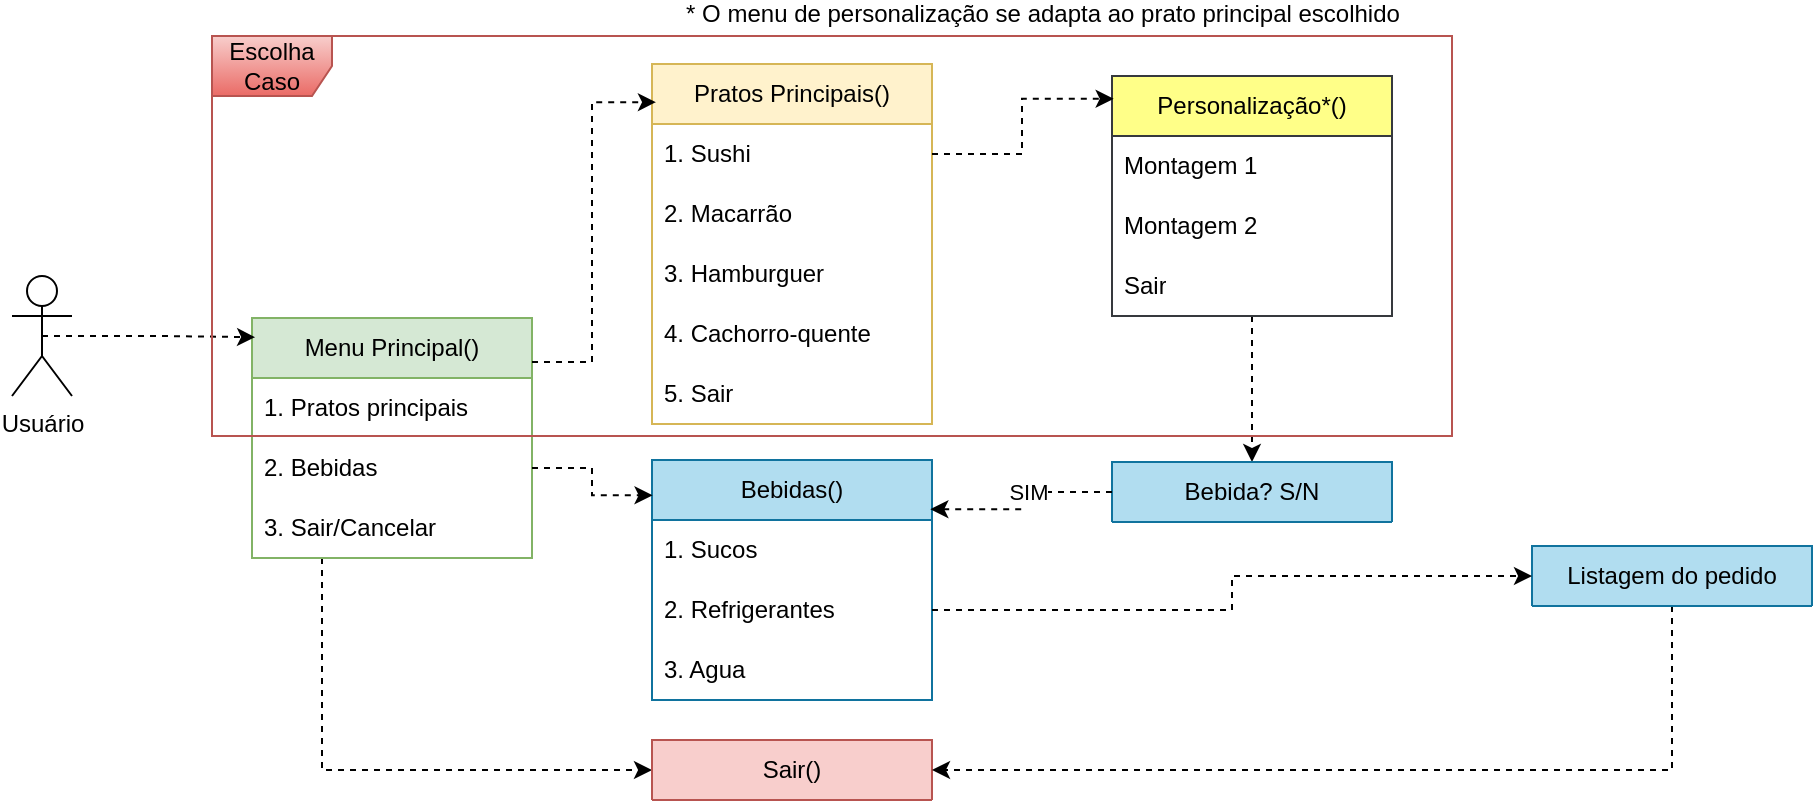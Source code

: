 <mxfile version="21.7.5" type="device">
  <diagram name="Fluxo geral" id="TeH6VJrooxFwAbJSuoHN">
    <mxGraphModel dx="1051" dy="1722" grid="1" gridSize="10" guides="1" tooltips="1" connect="1" arrows="1" fold="1" page="1" pageScale="1" pageWidth="827" pageHeight="1169" background="#ffffff" math="0" shadow="0">
      <root>
        <mxCell id="0" />
        <mxCell id="1" parent="0" />
        <mxCell id="RJkcsbBOVtp3u88Bgt01-1" value="Usuário" style="shape=umlActor;verticalLabelPosition=bottom;verticalAlign=top;html=1;outlineConnect=0;" vertex="1" parent="1">
          <mxGeometry x="40" y="125" width="30" height="60" as="geometry" />
        </mxCell>
        <mxCell id="RJkcsbBOVtp3u88Bgt01-26" style="edgeStyle=orthogonalEdgeStyle;rounded=0;orthogonalLoop=1;jettySize=auto;html=1;exitX=0.25;exitY=1;exitDx=0;exitDy=0;entryX=0;entryY=0.5;entryDx=0;entryDy=0;dashed=1;" edge="1" parent="1" source="RJkcsbBOVtp3u88Bgt01-2" target="RJkcsbBOVtp3u88Bgt01-21">
          <mxGeometry relative="1" as="geometry" />
        </mxCell>
        <mxCell id="RJkcsbBOVtp3u88Bgt01-2" value="Menu Principal()" style="swimlane;fontStyle=0;childLayout=stackLayout;horizontal=1;startSize=30;horizontalStack=0;resizeParent=1;resizeParentMax=0;resizeLast=0;collapsible=1;marginBottom=0;whiteSpace=wrap;html=1;fillColor=#d5e8d4;strokeColor=#82b366;" vertex="1" parent="1">
          <mxGeometry x="160" y="146" width="140" height="120" as="geometry" />
        </mxCell>
        <mxCell id="RJkcsbBOVtp3u88Bgt01-3" value="1. Pratos principais" style="text;strokeColor=none;fillColor=none;align=left;verticalAlign=middle;spacingLeft=4;spacingRight=4;overflow=hidden;points=[[0,0.5],[1,0.5]];portConstraint=eastwest;rotatable=0;whiteSpace=wrap;html=1;" vertex="1" parent="RJkcsbBOVtp3u88Bgt01-2">
          <mxGeometry y="30" width="140" height="30" as="geometry" />
        </mxCell>
        <mxCell id="RJkcsbBOVtp3u88Bgt01-4" value="2. Bebidas" style="text;strokeColor=none;fillColor=none;align=left;verticalAlign=middle;spacingLeft=4;spacingRight=4;overflow=hidden;points=[[0,0.5],[1,0.5]];portConstraint=eastwest;rotatable=0;whiteSpace=wrap;html=1;" vertex="1" parent="RJkcsbBOVtp3u88Bgt01-2">
          <mxGeometry y="60" width="140" height="30" as="geometry" />
        </mxCell>
        <mxCell id="RJkcsbBOVtp3u88Bgt01-5" value="3. Sair/Cancelar" style="text;strokeColor=none;fillColor=none;align=left;verticalAlign=middle;spacingLeft=4;spacingRight=4;overflow=hidden;points=[[0,0.5],[1,0.5]];portConstraint=eastwest;rotatable=0;whiteSpace=wrap;html=1;" vertex="1" parent="RJkcsbBOVtp3u88Bgt01-2">
          <mxGeometry y="90" width="140" height="30" as="geometry" />
        </mxCell>
        <mxCell id="RJkcsbBOVtp3u88Bgt01-7" value="Pratos Principais()" style="swimlane;fontStyle=0;childLayout=stackLayout;horizontal=1;startSize=30;horizontalStack=0;resizeParent=1;resizeParentMax=0;resizeLast=0;collapsible=1;marginBottom=0;whiteSpace=wrap;html=1;fillColor=#fff2cc;strokeColor=#d6b656;" vertex="1" parent="1">
          <mxGeometry x="360" y="19" width="140" height="180" as="geometry" />
        </mxCell>
        <mxCell id="RJkcsbBOVtp3u88Bgt01-8" value="1. Sushi" style="text;strokeColor=none;fillColor=none;align=left;verticalAlign=middle;spacingLeft=4;spacingRight=4;overflow=hidden;points=[[0,0.5],[1,0.5]];portConstraint=eastwest;rotatable=0;whiteSpace=wrap;html=1;" vertex="1" parent="RJkcsbBOVtp3u88Bgt01-7">
          <mxGeometry y="30" width="140" height="30" as="geometry" />
        </mxCell>
        <mxCell id="RJkcsbBOVtp3u88Bgt01-9" value="2. Macarrão" style="text;strokeColor=none;fillColor=none;align=left;verticalAlign=middle;spacingLeft=4;spacingRight=4;overflow=hidden;points=[[0,0.5],[1,0.5]];portConstraint=eastwest;rotatable=0;whiteSpace=wrap;html=1;" vertex="1" parent="RJkcsbBOVtp3u88Bgt01-7">
          <mxGeometry y="60" width="140" height="30" as="geometry" />
        </mxCell>
        <mxCell id="RJkcsbBOVtp3u88Bgt01-10" value="3. Hamburguer" style="text;strokeColor=none;fillColor=none;align=left;verticalAlign=middle;spacingLeft=4;spacingRight=4;overflow=hidden;points=[[0,0.5],[1,0.5]];portConstraint=eastwest;rotatable=0;whiteSpace=wrap;html=1;" vertex="1" parent="RJkcsbBOVtp3u88Bgt01-7">
          <mxGeometry y="90" width="140" height="30" as="geometry" />
        </mxCell>
        <mxCell id="RJkcsbBOVtp3u88Bgt01-13" value="4. Cachorro-quente" style="text;strokeColor=none;fillColor=none;align=left;verticalAlign=middle;spacingLeft=4;spacingRight=4;overflow=hidden;points=[[0,0.5],[1,0.5]];portConstraint=eastwest;rotatable=0;whiteSpace=wrap;html=1;" vertex="1" parent="RJkcsbBOVtp3u88Bgt01-7">
          <mxGeometry y="120" width="140" height="30" as="geometry" />
        </mxCell>
        <mxCell id="RJkcsbBOVtp3u88Bgt01-69" value="5. Sair" style="text;strokeColor=none;fillColor=none;align=left;verticalAlign=middle;spacingLeft=4;spacingRight=4;overflow=hidden;points=[[0,0.5],[1,0.5]];portConstraint=eastwest;rotatable=0;whiteSpace=wrap;html=1;" vertex="1" parent="RJkcsbBOVtp3u88Bgt01-7">
          <mxGeometry y="150" width="140" height="30" as="geometry" />
        </mxCell>
        <mxCell id="RJkcsbBOVtp3u88Bgt01-14" value="Bebidas()" style="swimlane;fontStyle=0;childLayout=stackLayout;horizontal=1;startSize=30;horizontalStack=0;resizeParent=1;resizeParentMax=0;resizeLast=0;collapsible=1;marginBottom=0;whiteSpace=wrap;html=1;fillColor=#b1ddf0;strokeColor=#10739e;" vertex="1" parent="1">
          <mxGeometry x="360" y="217" width="140" height="120" as="geometry" />
        </mxCell>
        <mxCell id="RJkcsbBOVtp3u88Bgt01-15" value="1. Sucos" style="text;strokeColor=none;fillColor=none;align=left;verticalAlign=middle;spacingLeft=4;spacingRight=4;overflow=hidden;points=[[0,0.5],[1,0.5]];portConstraint=eastwest;rotatable=0;whiteSpace=wrap;html=1;" vertex="1" parent="RJkcsbBOVtp3u88Bgt01-14">
          <mxGeometry y="30" width="140" height="30" as="geometry" />
        </mxCell>
        <mxCell id="RJkcsbBOVtp3u88Bgt01-19" value="2. Refrigerantes" style="text;strokeColor=none;fillColor=none;align=left;verticalAlign=middle;spacingLeft=4;spacingRight=4;overflow=hidden;points=[[0,0.5],[1,0.5]];portConstraint=eastwest;rotatable=0;whiteSpace=wrap;html=1;" vertex="1" parent="RJkcsbBOVtp3u88Bgt01-14">
          <mxGeometry y="60" width="140" height="30" as="geometry" />
        </mxCell>
        <mxCell id="RJkcsbBOVtp3u88Bgt01-16" value="3. Agua" style="text;strokeColor=none;fillColor=none;align=left;verticalAlign=middle;spacingLeft=4;spacingRight=4;overflow=hidden;points=[[0,0.5],[1,0.5]];portConstraint=eastwest;rotatable=0;whiteSpace=wrap;html=1;" vertex="1" parent="RJkcsbBOVtp3u88Bgt01-14">
          <mxGeometry y="90" width="140" height="30" as="geometry" />
        </mxCell>
        <mxCell id="RJkcsbBOVtp3u88Bgt01-20" style="edgeStyle=orthogonalEdgeStyle;rounded=0;orthogonalLoop=1;jettySize=auto;html=1;exitX=1;exitY=0.5;exitDx=0;exitDy=0;entryX=0.002;entryY=0.147;entryDx=0;entryDy=0;dashed=1;entryPerimeter=0;" edge="1" parent="1" source="RJkcsbBOVtp3u88Bgt01-4" target="RJkcsbBOVtp3u88Bgt01-14">
          <mxGeometry relative="1" as="geometry" />
        </mxCell>
        <mxCell id="RJkcsbBOVtp3u88Bgt01-21" value="Sair()" style="swimlane;fontStyle=0;childLayout=stackLayout;horizontal=1;startSize=30;horizontalStack=0;resizeParent=1;resizeParentMax=0;resizeLast=0;collapsible=1;marginBottom=0;whiteSpace=wrap;html=1;fillColor=#f8cecc;strokeColor=#b85450;" vertex="1" parent="1">
          <mxGeometry x="360" y="357" width="140" height="30" as="geometry" />
        </mxCell>
        <mxCell id="RJkcsbBOVtp3u88Bgt01-43" style="edgeStyle=orthogonalEdgeStyle;rounded=0;orthogonalLoop=1;jettySize=auto;html=1;exitX=0.5;exitY=1;exitDx=0;exitDy=0;entryX=0.5;entryY=0;entryDx=0;entryDy=0;dashed=1;" edge="1" parent="1" source="RJkcsbBOVtp3u88Bgt01-28" target="RJkcsbBOVtp3u88Bgt01-39">
          <mxGeometry relative="1" as="geometry" />
        </mxCell>
        <mxCell id="RJkcsbBOVtp3u88Bgt01-28" value="Personalização*()" style="swimlane;fontStyle=0;childLayout=stackLayout;horizontal=1;startSize=30;horizontalStack=0;resizeParent=1;resizeParentMax=0;resizeLast=0;collapsible=1;marginBottom=0;whiteSpace=wrap;html=1;fillColor=#ffff88;strokeColor=#36393d;" vertex="1" parent="1">
          <mxGeometry x="590" y="25" width="140" height="120" as="geometry" />
        </mxCell>
        <mxCell id="RJkcsbBOVtp3u88Bgt01-29" value="Montagem 1" style="text;strokeColor=none;fillColor=none;align=left;verticalAlign=middle;spacingLeft=4;spacingRight=4;overflow=hidden;points=[[0,0.5],[1,0.5]];portConstraint=eastwest;rotatable=0;whiteSpace=wrap;html=1;" vertex="1" parent="RJkcsbBOVtp3u88Bgt01-28">
          <mxGeometry y="30" width="140" height="30" as="geometry" />
        </mxCell>
        <mxCell id="RJkcsbBOVtp3u88Bgt01-30" value="Montagem 2" style="text;strokeColor=none;fillColor=none;align=left;verticalAlign=middle;spacingLeft=4;spacingRight=4;overflow=hidden;points=[[0,0.5],[1,0.5]];portConstraint=eastwest;rotatable=0;whiteSpace=wrap;html=1;" vertex="1" parent="RJkcsbBOVtp3u88Bgt01-28">
          <mxGeometry y="60" width="140" height="30" as="geometry" />
        </mxCell>
        <mxCell id="RJkcsbBOVtp3u88Bgt01-68" value="Sair" style="text;strokeColor=none;fillColor=none;align=left;verticalAlign=middle;spacingLeft=4;spacingRight=4;overflow=hidden;points=[[0,0.5],[1,0.5]];portConstraint=eastwest;rotatable=0;whiteSpace=wrap;html=1;" vertex="1" parent="RJkcsbBOVtp3u88Bgt01-28">
          <mxGeometry y="90" width="140" height="30" as="geometry" />
        </mxCell>
        <mxCell id="RJkcsbBOVtp3u88Bgt01-6" style="edgeStyle=orthogonalEdgeStyle;rounded=0;orthogonalLoop=1;jettySize=auto;html=1;exitX=0.5;exitY=0.5;exitDx=0;exitDy=0;exitPerimeter=0;entryX=0.011;entryY=0.08;entryDx=0;entryDy=0;entryPerimeter=0;dashed=1;" edge="1" parent="1" source="RJkcsbBOVtp3u88Bgt01-1" target="RJkcsbBOVtp3u88Bgt01-2">
          <mxGeometry relative="1" as="geometry">
            <mxPoint x="150" y="170.529" as="targetPoint" />
          </mxGeometry>
        </mxCell>
        <mxCell id="RJkcsbBOVtp3u88Bgt01-37" value="Escolha Caso" style="shape=umlFrame;whiteSpace=wrap;html=1;pointerEvents=0;fillColor=#f8cecc;strokeColor=#b85450;gradientColor=#ea6b66;" vertex="1" parent="1">
          <mxGeometry x="140" y="5" width="620" height="200" as="geometry" />
        </mxCell>
        <mxCell id="RJkcsbBOVtp3u88Bgt01-39" value="Bebida? S/N" style="swimlane;fontStyle=0;childLayout=stackLayout;horizontal=1;startSize=30;horizontalStack=0;resizeParent=1;resizeParentMax=0;resizeLast=0;collapsible=1;marginBottom=0;whiteSpace=wrap;html=1;fillColor=#b1ddf0;strokeColor=#10739e;" vertex="1" parent="1">
          <mxGeometry x="590" y="218" width="140" height="30" as="geometry" />
        </mxCell>
        <mxCell id="RJkcsbBOVtp3u88Bgt01-44" style="edgeStyle=orthogonalEdgeStyle;rounded=0;orthogonalLoop=1;jettySize=auto;html=1;exitX=0;exitY=0.5;exitDx=0;exitDy=0;entryX=0.994;entryY=0.205;entryDx=0;entryDy=0;entryPerimeter=0;dashed=1;" edge="1" parent="1" source="RJkcsbBOVtp3u88Bgt01-39" target="RJkcsbBOVtp3u88Bgt01-14">
          <mxGeometry relative="1" as="geometry" />
        </mxCell>
        <mxCell id="RJkcsbBOVtp3u88Bgt01-46" value="SIM" style="edgeLabel;html=1;align=center;verticalAlign=middle;resizable=0;points=[];" vertex="1" connectable="0" parent="RJkcsbBOVtp3u88Bgt01-44">
          <mxGeometry x="-0.144" relative="1" as="geometry">
            <mxPoint as="offset" />
          </mxGeometry>
        </mxCell>
        <mxCell id="RJkcsbBOVtp3u88Bgt01-51" style="edgeStyle=orthogonalEdgeStyle;rounded=0;orthogonalLoop=1;jettySize=auto;html=1;exitX=0.5;exitY=1;exitDx=0;exitDy=0;entryX=1;entryY=0.5;entryDx=0;entryDy=0;dashed=1;" edge="1" parent="1" source="RJkcsbBOVtp3u88Bgt01-47" target="RJkcsbBOVtp3u88Bgt01-21">
          <mxGeometry relative="1" as="geometry">
            <mxPoint x="870" y="341" as="targetPoint" />
          </mxGeometry>
        </mxCell>
        <mxCell id="RJkcsbBOVtp3u88Bgt01-47" value="Listagem do pedido" style="swimlane;fontStyle=0;childLayout=stackLayout;horizontal=1;startSize=30;horizontalStack=0;resizeParent=1;resizeParentMax=0;resizeLast=0;collapsible=1;marginBottom=0;whiteSpace=wrap;html=1;fillColor=#b1ddf0;strokeColor=#10739e;" vertex="1" parent="1">
          <mxGeometry x="800" y="260" width="140" height="30" as="geometry" />
        </mxCell>
        <mxCell id="RJkcsbBOVtp3u88Bgt01-65" value="* O menu de personalização se adapta ao prato principal escolhido" style="text;html=1;strokeColor=none;fillColor=none;align=center;verticalAlign=middle;whiteSpace=wrap;rounded=0;" vertex="1" parent="1">
          <mxGeometry x="341" y="-12" width="429" height="12" as="geometry" />
        </mxCell>
        <mxCell id="RJkcsbBOVtp3u88Bgt01-66" style="edgeStyle=orthogonalEdgeStyle;rounded=0;orthogonalLoop=1;jettySize=auto;html=1;exitX=1;exitY=0.5;exitDx=0;exitDy=0;entryX=0;entryY=0.5;entryDx=0;entryDy=0;dashed=1;" edge="1" parent="1" source="RJkcsbBOVtp3u88Bgt01-19" target="RJkcsbBOVtp3u88Bgt01-47">
          <mxGeometry relative="1" as="geometry" />
        </mxCell>
        <mxCell id="RJkcsbBOVtp3u88Bgt01-11" style="edgeStyle=orthogonalEdgeStyle;rounded=0;orthogonalLoop=1;jettySize=auto;html=1;dashed=1;entryX=0.014;entryY=0.106;entryDx=0;entryDy=0;entryPerimeter=0;" edge="1" parent="1" target="RJkcsbBOVtp3u88Bgt01-7">
          <mxGeometry relative="1" as="geometry">
            <mxPoint x="300" y="168" as="sourcePoint" />
            <mxPoint x="350" y="38" as="targetPoint" />
            <Array as="points">
              <mxPoint x="330" y="168" />
              <mxPoint x="330" y="38" />
            </Array>
          </mxGeometry>
        </mxCell>
        <mxCell id="RJkcsbBOVtp3u88Bgt01-67" style="edgeStyle=orthogonalEdgeStyle;rounded=0;orthogonalLoop=1;jettySize=auto;html=1;exitX=1;exitY=0.5;exitDx=0;exitDy=0;entryX=0.006;entryY=0.095;entryDx=0;entryDy=0;entryPerimeter=0;dashed=1;" edge="1" parent="1" source="RJkcsbBOVtp3u88Bgt01-8" target="RJkcsbBOVtp3u88Bgt01-28">
          <mxGeometry relative="1" as="geometry" />
        </mxCell>
      </root>
    </mxGraphModel>
  </diagram>
</mxfile>
